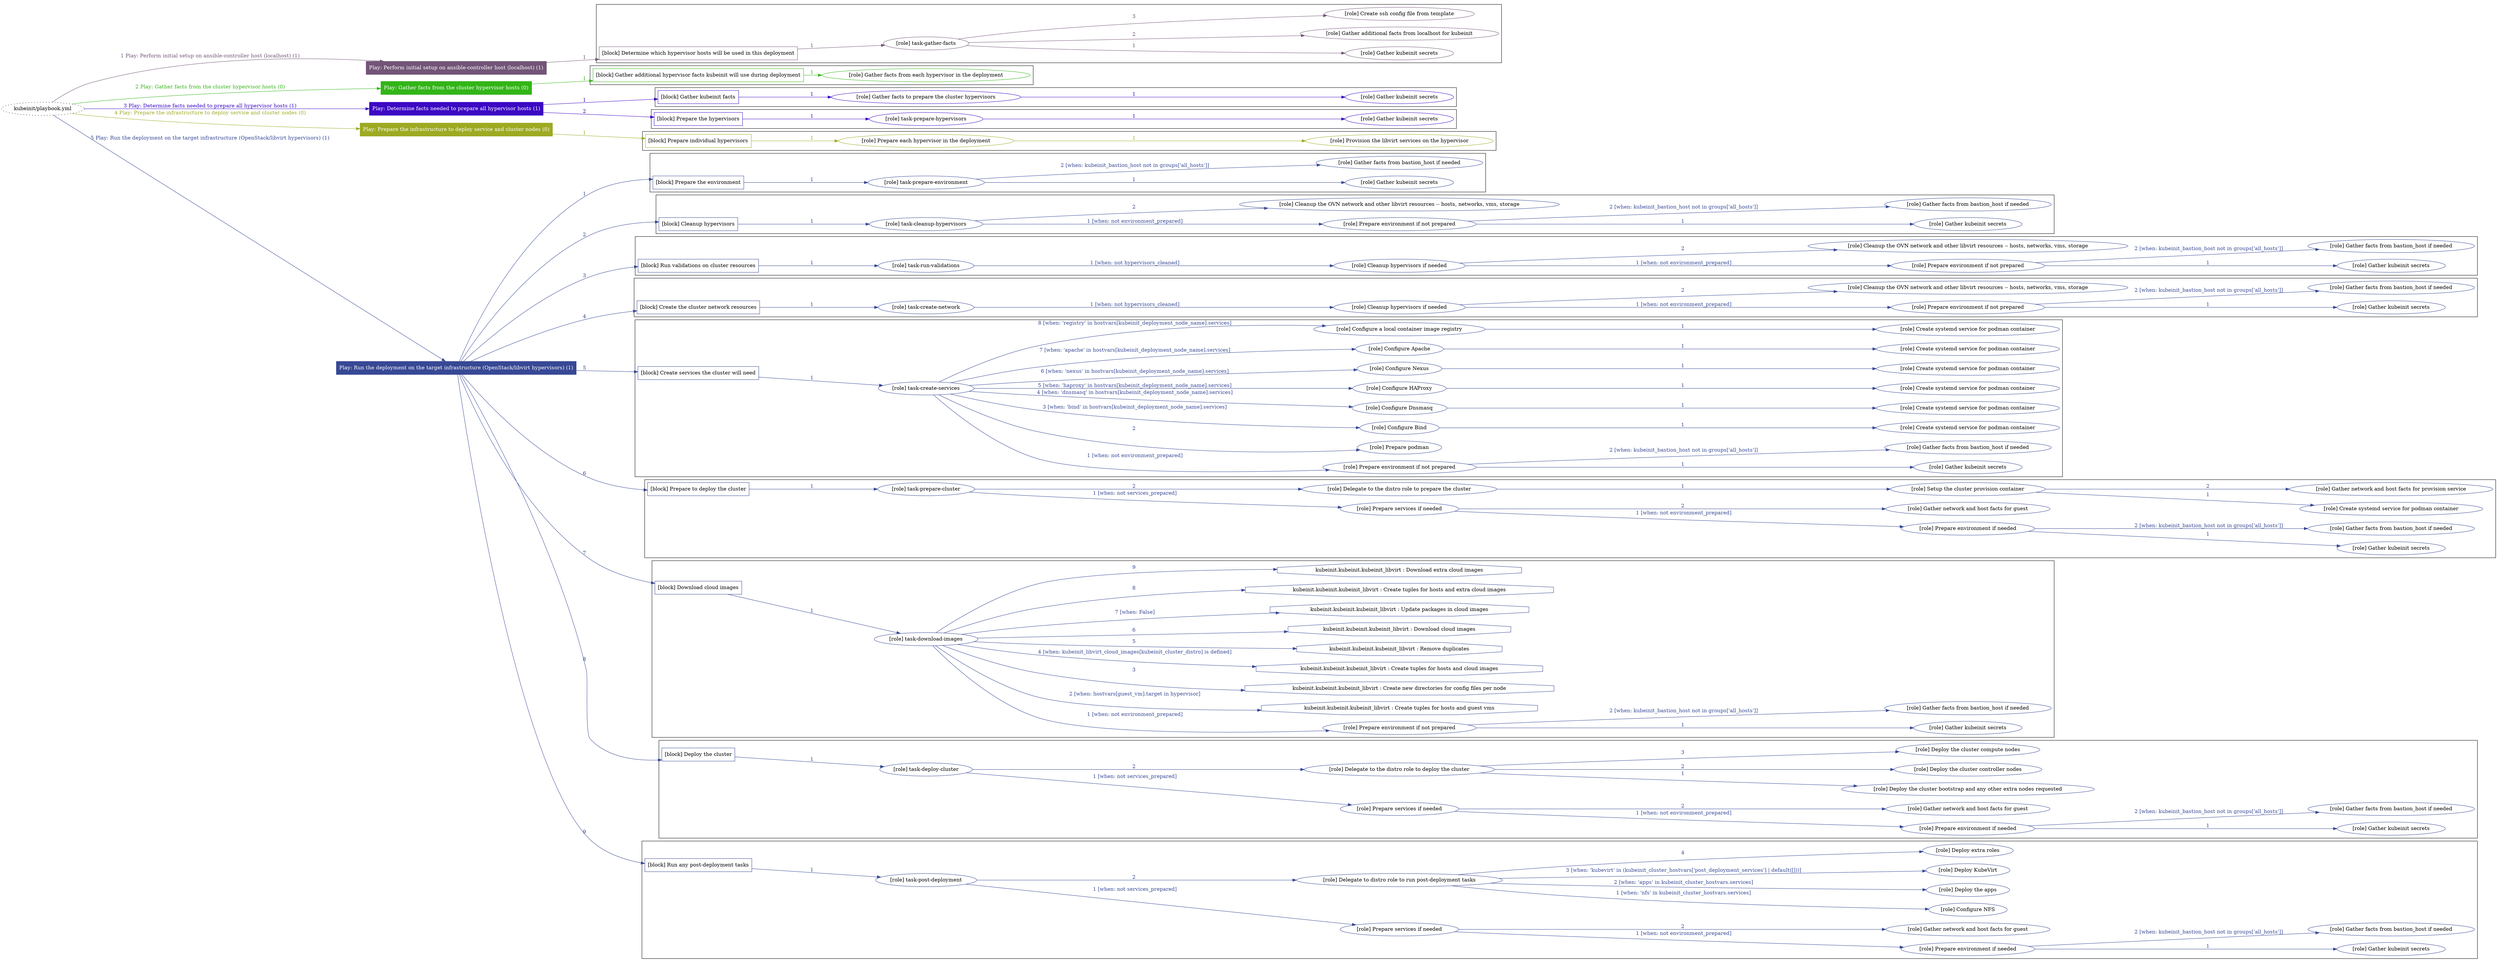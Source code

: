 digraph {
	graph [concentrate=true ordering=in rankdir=LR ratio=fill]
	edge [esep=5 sep=10]
	"kubeinit/playbook.yml" [URL="/home/runner/work/kubeinit/kubeinit/kubeinit/playbook.yml" id=playbook_7c397497 style=dotted]
	"kubeinit/playbook.yml" -> play_2bf81a8b [label="1 Play: Perform initial setup on ansible-controller host (localhost) (1)" color="#725577" fontcolor="#725577" id=edge_play_2bf81a8b labeltooltip="1 Play: Perform initial setup on ansible-controller host (localhost) (1)" tooltip="1 Play: Perform initial setup on ansible-controller host (localhost) (1)"]
	subgraph "Play: Perform initial setup on ansible-controller host (localhost) (1)" {
		play_2bf81a8b [label="Play: Perform initial setup on ansible-controller host (localhost) (1)" URL="/home/runner/work/kubeinit/kubeinit/kubeinit/playbook.yml" color="#725577" fontcolor="#ffffff" id=play_2bf81a8b shape=box style=filled tooltip=localhost]
		play_2bf81a8b -> block_dd05b6dc [label=1 color="#725577" fontcolor="#725577" id=edge_block_dd05b6dc labeltooltip=1 tooltip=1]
		subgraph cluster_block_dd05b6dc {
			block_dd05b6dc [label="[block] Determine which hypervisor hosts will be used in this deployment" URL="/home/runner/work/kubeinit/kubeinit/kubeinit/playbook.yml" color="#725577" id=block_dd05b6dc labeltooltip="Determine which hypervisor hosts will be used in this deployment" shape=box tooltip="Determine which hypervisor hosts will be used in this deployment"]
			block_dd05b6dc -> role_5176a6c1 [label="1 " color="#725577" fontcolor="#725577" id=edge_role_5176a6c1 labeltooltip="1 " tooltip="1 "]
			subgraph "task-gather-facts" {
				role_5176a6c1 [label="[role] task-gather-facts" URL="/home/runner/work/kubeinit/kubeinit/kubeinit/playbook.yml" color="#725577" id=role_5176a6c1 tooltip="task-gather-facts"]
				role_5176a6c1 -> role_c5c268c4 [label="1 " color="#725577" fontcolor="#725577" id=edge_role_c5c268c4 labeltooltip="1 " tooltip="1 "]
				subgraph "Gather kubeinit secrets" {
					role_c5c268c4 [label="[role] Gather kubeinit secrets" URL="/home/runner/.ansible/collections/ansible_collections/kubeinit/kubeinit/roles/kubeinit_prepare/tasks/build_hypervisors_group.yml" color="#725577" id=role_c5c268c4 tooltip="Gather kubeinit secrets"]
				}
				role_5176a6c1 -> role_5725981f [label="2 " color="#725577" fontcolor="#725577" id=edge_role_5725981f labeltooltip="2 " tooltip="2 "]
				subgraph "Gather additional facts from localhost for kubeinit" {
					role_5725981f [label="[role] Gather additional facts from localhost for kubeinit" URL="/home/runner/.ansible/collections/ansible_collections/kubeinit/kubeinit/roles/kubeinit_prepare/tasks/build_hypervisors_group.yml" color="#725577" id=role_5725981f tooltip="Gather additional facts from localhost for kubeinit"]
				}
				role_5176a6c1 -> role_47bc6fb6 [label="3 " color="#725577" fontcolor="#725577" id=edge_role_47bc6fb6 labeltooltip="3 " tooltip="3 "]
				subgraph "Create ssh config file from template" {
					role_47bc6fb6 [label="[role] Create ssh config file from template" URL="/home/runner/.ansible/collections/ansible_collections/kubeinit/kubeinit/roles/kubeinit_prepare/tasks/build_hypervisors_group.yml" color="#725577" id=role_47bc6fb6 tooltip="Create ssh config file from template"]
				}
			}
		}
	}
	"kubeinit/playbook.yml" -> play_ed25378c [label="2 Play: Gather facts from the cluster hypervisor hosts (0)" color="#32b517" fontcolor="#32b517" id=edge_play_ed25378c labeltooltip="2 Play: Gather facts from the cluster hypervisor hosts (0)" tooltip="2 Play: Gather facts from the cluster hypervisor hosts (0)"]
	subgraph "Play: Gather facts from the cluster hypervisor hosts (0)" {
		play_ed25378c [label="Play: Gather facts from the cluster hypervisor hosts (0)" URL="/home/runner/work/kubeinit/kubeinit/kubeinit/playbook.yml" color="#32b517" fontcolor="#ffffff" id=play_ed25378c shape=box style=filled tooltip="Play: Gather facts from the cluster hypervisor hosts (0)"]
		play_ed25378c -> block_8e0f7e10 [label=1 color="#32b517" fontcolor="#32b517" id=edge_block_8e0f7e10 labeltooltip=1 tooltip=1]
		subgraph cluster_block_8e0f7e10 {
			block_8e0f7e10 [label="[block] Gather additional hypervisor facts kubeinit will use during deployment" URL="/home/runner/work/kubeinit/kubeinit/kubeinit/playbook.yml" color="#32b517" id=block_8e0f7e10 labeltooltip="Gather additional hypervisor facts kubeinit will use during deployment" shape=box tooltip="Gather additional hypervisor facts kubeinit will use during deployment"]
			block_8e0f7e10 -> role_2fd33aca [label="1 " color="#32b517" fontcolor="#32b517" id=edge_role_2fd33aca labeltooltip="1 " tooltip="1 "]
			subgraph "Gather facts from each hypervisor in the deployment" {
				role_2fd33aca [label="[role] Gather facts from each hypervisor in the deployment" URL="/home/runner/work/kubeinit/kubeinit/kubeinit/playbook.yml" color="#32b517" id=role_2fd33aca tooltip="Gather facts from each hypervisor in the deployment"]
			}
		}
	}
	"kubeinit/playbook.yml" -> play_cbb592c2 [label="3 Play: Determine facts needed to prepare all hypervisor hosts (1)" color="#3c08c4" fontcolor="#3c08c4" id=edge_play_cbb592c2 labeltooltip="3 Play: Determine facts needed to prepare all hypervisor hosts (1)" tooltip="3 Play: Determine facts needed to prepare all hypervisor hosts (1)"]
	subgraph "Play: Determine facts needed to prepare all hypervisor hosts (1)" {
		play_cbb592c2 [label="Play: Determine facts needed to prepare all hypervisor hosts (1)" URL="/home/runner/work/kubeinit/kubeinit/kubeinit/playbook.yml" color="#3c08c4" fontcolor="#ffffff" id=play_cbb592c2 shape=box style=filled tooltip=localhost]
		play_cbb592c2 -> block_f61c1f3f [label=1 color="#3c08c4" fontcolor="#3c08c4" id=edge_block_f61c1f3f labeltooltip=1 tooltip=1]
		subgraph cluster_block_f61c1f3f {
			block_f61c1f3f [label="[block] Gather kubeinit facts" URL="/home/runner/work/kubeinit/kubeinit/kubeinit/playbook.yml" color="#3c08c4" id=block_f61c1f3f labeltooltip="Gather kubeinit facts" shape=box tooltip="Gather kubeinit facts"]
			block_f61c1f3f -> role_3d72f1b2 [label="1 " color="#3c08c4" fontcolor="#3c08c4" id=edge_role_3d72f1b2 labeltooltip="1 " tooltip="1 "]
			subgraph "Gather facts to prepare the cluster hypervisors" {
				role_3d72f1b2 [label="[role] Gather facts to prepare the cluster hypervisors" URL="/home/runner/work/kubeinit/kubeinit/kubeinit/playbook.yml" color="#3c08c4" id=role_3d72f1b2 tooltip="Gather facts to prepare the cluster hypervisors"]
				role_3d72f1b2 -> role_c1c9cb50 [label="1 " color="#3c08c4" fontcolor="#3c08c4" id=edge_role_c1c9cb50 labeltooltip="1 " tooltip="1 "]
				subgraph "Gather kubeinit secrets" {
					role_c1c9cb50 [label="[role] Gather kubeinit secrets" URL="/home/runner/.ansible/collections/ansible_collections/kubeinit/kubeinit/roles/kubeinit_prepare/tasks/gather_kubeinit_facts.yml" color="#3c08c4" id=role_c1c9cb50 tooltip="Gather kubeinit secrets"]
				}
			}
		}
		play_cbb592c2 -> block_ad182bc8 [label=2 color="#3c08c4" fontcolor="#3c08c4" id=edge_block_ad182bc8 labeltooltip=2 tooltip=2]
		subgraph cluster_block_ad182bc8 {
			block_ad182bc8 [label="[block] Prepare the hypervisors" URL="/home/runner/work/kubeinit/kubeinit/kubeinit/playbook.yml" color="#3c08c4" id=block_ad182bc8 labeltooltip="Prepare the hypervisors" shape=box tooltip="Prepare the hypervisors"]
			block_ad182bc8 -> role_13c77a92 [label="1 " color="#3c08c4" fontcolor="#3c08c4" id=edge_role_13c77a92 labeltooltip="1 " tooltip="1 "]
			subgraph "task-prepare-hypervisors" {
				role_13c77a92 [label="[role] task-prepare-hypervisors" URL="/home/runner/work/kubeinit/kubeinit/kubeinit/playbook.yml" color="#3c08c4" id=role_13c77a92 tooltip="task-prepare-hypervisors"]
				role_13c77a92 -> role_3a353b00 [label="1 " color="#3c08c4" fontcolor="#3c08c4" id=edge_role_3a353b00 labeltooltip="1 " tooltip="1 "]
				subgraph "Gather kubeinit secrets" {
					role_3a353b00 [label="[role] Gather kubeinit secrets" URL="/home/runner/.ansible/collections/ansible_collections/kubeinit/kubeinit/roles/kubeinit_prepare/tasks/gather_kubeinit_facts.yml" color="#3c08c4" id=role_3a353b00 tooltip="Gather kubeinit secrets"]
				}
			}
		}
	}
	"kubeinit/playbook.yml" -> play_b21de7d3 [label="4 Play: Prepare the infrastructure to deploy service and cluster nodes (0)" color="#9daa22" fontcolor="#9daa22" id=edge_play_b21de7d3 labeltooltip="4 Play: Prepare the infrastructure to deploy service and cluster nodes (0)" tooltip="4 Play: Prepare the infrastructure to deploy service and cluster nodes (0)"]
	subgraph "Play: Prepare the infrastructure to deploy service and cluster nodes (0)" {
		play_b21de7d3 [label="Play: Prepare the infrastructure to deploy service and cluster nodes (0)" URL="/home/runner/work/kubeinit/kubeinit/kubeinit/playbook.yml" color="#9daa22" fontcolor="#ffffff" id=play_b21de7d3 shape=box style=filled tooltip="Play: Prepare the infrastructure to deploy service and cluster nodes (0)"]
		play_b21de7d3 -> block_fc9f4101 [label=1 color="#9daa22" fontcolor="#9daa22" id=edge_block_fc9f4101 labeltooltip=1 tooltip=1]
		subgraph cluster_block_fc9f4101 {
			block_fc9f4101 [label="[block] Prepare individual hypervisors" URL="/home/runner/work/kubeinit/kubeinit/kubeinit/playbook.yml" color="#9daa22" id=block_fc9f4101 labeltooltip="Prepare individual hypervisors" shape=box tooltip="Prepare individual hypervisors"]
			block_fc9f4101 -> role_1e8fe85c [label="1 " color="#9daa22" fontcolor="#9daa22" id=edge_role_1e8fe85c labeltooltip="1 " tooltip="1 "]
			subgraph "Prepare each hypervisor in the deployment" {
				role_1e8fe85c [label="[role] Prepare each hypervisor in the deployment" URL="/home/runner/work/kubeinit/kubeinit/kubeinit/playbook.yml" color="#9daa22" id=role_1e8fe85c tooltip="Prepare each hypervisor in the deployment"]
				role_1e8fe85c -> role_3fdba730 [label="1 " color="#9daa22" fontcolor="#9daa22" id=edge_role_3fdba730 labeltooltip="1 " tooltip="1 "]
				subgraph "Provision the libvirt services on the hypervisor" {
					role_3fdba730 [label="[role] Provision the libvirt services on the hypervisor" URL="/home/runner/.ansible/collections/ansible_collections/kubeinit/kubeinit/roles/kubeinit_prepare/tasks/prepare_hypervisor.yml" color="#9daa22" id=role_3fdba730 tooltip="Provision the libvirt services on the hypervisor"]
				}
			}
		}
	}
	"kubeinit/playbook.yml" -> play_f1b125ab [label="5 Play: Run the deployment on the target infrastructure (OpenStack/libvirt hypervisors) (1)" color="#374895" fontcolor="#374895" id=edge_play_f1b125ab labeltooltip="5 Play: Run the deployment on the target infrastructure (OpenStack/libvirt hypervisors) (1)" tooltip="5 Play: Run the deployment on the target infrastructure (OpenStack/libvirt hypervisors) (1)"]
	subgraph "Play: Run the deployment on the target infrastructure (OpenStack/libvirt hypervisors) (1)" {
		play_f1b125ab [label="Play: Run the deployment on the target infrastructure (OpenStack/libvirt hypervisors) (1)" URL="/home/runner/work/kubeinit/kubeinit/kubeinit/playbook.yml" color="#374895" fontcolor="#ffffff" id=play_f1b125ab shape=box style=filled tooltip=localhost]
		play_f1b125ab -> block_d1889042 [label=1 color="#374895" fontcolor="#374895" id=edge_block_d1889042 labeltooltip=1 tooltip=1]
		subgraph cluster_block_d1889042 {
			block_d1889042 [label="[block] Prepare the environment" URL="/home/runner/work/kubeinit/kubeinit/kubeinit/playbook.yml" color="#374895" id=block_d1889042 labeltooltip="Prepare the environment" shape=box tooltip="Prepare the environment"]
			block_d1889042 -> role_ece4b675 [label="1 " color="#374895" fontcolor="#374895" id=edge_role_ece4b675 labeltooltip="1 " tooltip="1 "]
			subgraph "task-prepare-environment" {
				role_ece4b675 [label="[role] task-prepare-environment" URL="/home/runner/work/kubeinit/kubeinit/kubeinit/playbook.yml" color="#374895" id=role_ece4b675 tooltip="task-prepare-environment"]
				role_ece4b675 -> role_ba538830 [label="1 " color="#374895" fontcolor="#374895" id=edge_role_ba538830 labeltooltip="1 " tooltip="1 "]
				subgraph "Gather kubeinit secrets" {
					role_ba538830 [label="[role] Gather kubeinit secrets" URL="/home/runner/.ansible/collections/ansible_collections/kubeinit/kubeinit/roles/kubeinit_prepare/tasks/gather_kubeinit_facts.yml" color="#374895" id=role_ba538830 tooltip="Gather kubeinit secrets"]
				}
				role_ece4b675 -> role_ac75d4d6 [label="2 [when: kubeinit_bastion_host not in groups['all_hosts']]" color="#374895" fontcolor="#374895" id=edge_role_ac75d4d6 labeltooltip="2 [when: kubeinit_bastion_host not in groups['all_hosts']]" tooltip="2 [when: kubeinit_bastion_host not in groups['all_hosts']]"]
				subgraph "Gather facts from bastion_host if needed" {
					role_ac75d4d6 [label="[role] Gather facts from bastion_host if needed" URL="/home/runner/.ansible/collections/ansible_collections/kubeinit/kubeinit/roles/kubeinit_prepare/tasks/main.yml" color="#374895" id=role_ac75d4d6 tooltip="Gather facts from bastion_host if needed"]
				}
			}
		}
		play_f1b125ab -> block_6a97fcd4 [label=2 color="#374895" fontcolor="#374895" id=edge_block_6a97fcd4 labeltooltip=2 tooltip=2]
		subgraph cluster_block_6a97fcd4 {
			block_6a97fcd4 [label="[block] Cleanup hypervisors" URL="/home/runner/work/kubeinit/kubeinit/kubeinit/playbook.yml" color="#374895" id=block_6a97fcd4 labeltooltip="Cleanup hypervisors" shape=box tooltip="Cleanup hypervisors"]
			block_6a97fcd4 -> role_7b5c5e8b [label="1 " color="#374895" fontcolor="#374895" id=edge_role_7b5c5e8b labeltooltip="1 " tooltip="1 "]
			subgraph "task-cleanup-hypervisors" {
				role_7b5c5e8b [label="[role] task-cleanup-hypervisors" URL="/home/runner/work/kubeinit/kubeinit/kubeinit/playbook.yml" color="#374895" id=role_7b5c5e8b tooltip="task-cleanup-hypervisors"]
				role_7b5c5e8b -> role_d46b1356 [label="1 [when: not environment_prepared]" color="#374895" fontcolor="#374895" id=edge_role_d46b1356 labeltooltip="1 [when: not environment_prepared]" tooltip="1 [when: not environment_prepared]"]
				subgraph "Prepare environment if not prepared" {
					role_d46b1356 [label="[role] Prepare environment if not prepared" URL="/home/runner/.ansible/collections/ansible_collections/kubeinit/kubeinit/roles/kubeinit_libvirt/tasks/cleanup_hypervisors.yml" color="#374895" id=role_d46b1356 tooltip="Prepare environment if not prepared"]
					role_d46b1356 -> role_553c237b [label="1 " color="#374895" fontcolor="#374895" id=edge_role_553c237b labeltooltip="1 " tooltip="1 "]
					subgraph "Gather kubeinit secrets" {
						role_553c237b [label="[role] Gather kubeinit secrets" URL="/home/runner/.ansible/collections/ansible_collections/kubeinit/kubeinit/roles/kubeinit_prepare/tasks/gather_kubeinit_facts.yml" color="#374895" id=role_553c237b tooltip="Gather kubeinit secrets"]
					}
					role_d46b1356 -> role_051896d0 [label="2 [when: kubeinit_bastion_host not in groups['all_hosts']]" color="#374895" fontcolor="#374895" id=edge_role_051896d0 labeltooltip="2 [when: kubeinit_bastion_host not in groups['all_hosts']]" tooltip="2 [when: kubeinit_bastion_host not in groups['all_hosts']]"]
					subgraph "Gather facts from bastion_host if needed" {
						role_051896d0 [label="[role] Gather facts from bastion_host if needed" URL="/home/runner/.ansible/collections/ansible_collections/kubeinit/kubeinit/roles/kubeinit_prepare/tasks/main.yml" color="#374895" id=role_051896d0 tooltip="Gather facts from bastion_host if needed"]
					}
				}
				role_7b5c5e8b -> role_53072194 [label="2 " color="#374895" fontcolor="#374895" id=edge_role_53072194 labeltooltip="2 " tooltip="2 "]
				subgraph "Cleanup the OVN network and other libvirt resources -- hosts, networks, vms, storage" {
					role_53072194 [label="[role] Cleanup the OVN network and other libvirt resources -- hosts, networks, vms, storage" URL="/home/runner/.ansible/collections/ansible_collections/kubeinit/kubeinit/roles/kubeinit_libvirt/tasks/cleanup_hypervisors.yml" color="#374895" id=role_53072194 tooltip="Cleanup the OVN network and other libvirt resources -- hosts, networks, vms, storage"]
				}
			}
		}
		play_f1b125ab -> block_40d0f123 [label=3 color="#374895" fontcolor="#374895" id=edge_block_40d0f123 labeltooltip=3 tooltip=3]
		subgraph cluster_block_40d0f123 {
			block_40d0f123 [label="[block] Run validations on cluster resources" URL="/home/runner/work/kubeinit/kubeinit/kubeinit/playbook.yml" color="#374895" id=block_40d0f123 labeltooltip="Run validations on cluster resources" shape=box tooltip="Run validations on cluster resources"]
			block_40d0f123 -> role_3ecbcdcc [label="1 " color="#374895" fontcolor="#374895" id=edge_role_3ecbcdcc labeltooltip="1 " tooltip="1 "]
			subgraph "task-run-validations" {
				role_3ecbcdcc [label="[role] task-run-validations" URL="/home/runner/work/kubeinit/kubeinit/kubeinit/playbook.yml" color="#374895" id=role_3ecbcdcc tooltip="task-run-validations"]
				role_3ecbcdcc -> role_ef3788d0 [label="1 [when: not hypervisors_cleaned]" color="#374895" fontcolor="#374895" id=edge_role_ef3788d0 labeltooltip="1 [when: not hypervisors_cleaned]" tooltip="1 [when: not hypervisors_cleaned]"]
				subgraph "Cleanup hypervisors if needed" {
					role_ef3788d0 [label="[role] Cleanup hypervisors if needed" URL="/home/runner/.ansible/collections/ansible_collections/kubeinit/kubeinit/roles/kubeinit_validations/tasks/main.yml" color="#374895" id=role_ef3788d0 tooltip="Cleanup hypervisors if needed"]
					role_ef3788d0 -> role_789299d1 [label="1 [when: not environment_prepared]" color="#374895" fontcolor="#374895" id=edge_role_789299d1 labeltooltip="1 [when: not environment_prepared]" tooltip="1 [when: not environment_prepared]"]
					subgraph "Prepare environment if not prepared" {
						role_789299d1 [label="[role] Prepare environment if not prepared" URL="/home/runner/.ansible/collections/ansible_collections/kubeinit/kubeinit/roles/kubeinit_libvirt/tasks/cleanup_hypervisors.yml" color="#374895" id=role_789299d1 tooltip="Prepare environment if not prepared"]
						role_789299d1 -> role_1f124f58 [label="1 " color="#374895" fontcolor="#374895" id=edge_role_1f124f58 labeltooltip="1 " tooltip="1 "]
						subgraph "Gather kubeinit secrets" {
							role_1f124f58 [label="[role] Gather kubeinit secrets" URL="/home/runner/.ansible/collections/ansible_collections/kubeinit/kubeinit/roles/kubeinit_prepare/tasks/gather_kubeinit_facts.yml" color="#374895" id=role_1f124f58 tooltip="Gather kubeinit secrets"]
						}
						role_789299d1 -> role_8599fe49 [label="2 [when: kubeinit_bastion_host not in groups['all_hosts']]" color="#374895" fontcolor="#374895" id=edge_role_8599fe49 labeltooltip="2 [when: kubeinit_bastion_host not in groups['all_hosts']]" tooltip="2 [when: kubeinit_bastion_host not in groups['all_hosts']]"]
						subgraph "Gather facts from bastion_host if needed" {
							role_8599fe49 [label="[role] Gather facts from bastion_host if needed" URL="/home/runner/.ansible/collections/ansible_collections/kubeinit/kubeinit/roles/kubeinit_prepare/tasks/main.yml" color="#374895" id=role_8599fe49 tooltip="Gather facts from bastion_host if needed"]
						}
					}
					role_ef3788d0 -> role_57fe3717 [label="2 " color="#374895" fontcolor="#374895" id=edge_role_57fe3717 labeltooltip="2 " tooltip="2 "]
					subgraph "Cleanup the OVN network and other libvirt resources -- hosts, networks, vms, storage" {
						role_57fe3717 [label="[role] Cleanup the OVN network and other libvirt resources -- hosts, networks, vms, storage" URL="/home/runner/.ansible/collections/ansible_collections/kubeinit/kubeinit/roles/kubeinit_libvirt/tasks/cleanup_hypervisors.yml" color="#374895" id=role_57fe3717 tooltip="Cleanup the OVN network and other libvirt resources -- hosts, networks, vms, storage"]
					}
				}
			}
		}
		play_f1b125ab -> block_371cfcf6 [label=4 color="#374895" fontcolor="#374895" id=edge_block_371cfcf6 labeltooltip=4 tooltip=4]
		subgraph cluster_block_371cfcf6 {
			block_371cfcf6 [label="[block] Create the cluster network resources" URL="/home/runner/work/kubeinit/kubeinit/kubeinit/playbook.yml" color="#374895" id=block_371cfcf6 labeltooltip="Create the cluster network resources" shape=box tooltip="Create the cluster network resources"]
			block_371cfcf6 -> role_bb199d3b [label="1 " color="#374895" fontcolor="#374895" id=edge_role_bb199d3b labeltooltip="1 " tooltip="1 "]
			subgraph "task-create-network" {
				role_bb199d3b [label="[role] task-create-network" URL="/home/runner/work/kubeinit/kubeinit/kubeinit/playbook.yml" color="#374895" id=role_bb199d3b tooltip="task-create-network"]
				role_bb199d3b -> role_7906415a [label="1 [when: not hypervisors_cleaned]" color="#374895" fontcolor="#374895" id=edge_role_7906415a labeltooltip="1 [when: not hypervisors_cleaned]" tooltip="1 [when: not hypervisors_cleaned]"]
				subgraph "Cleanup hypervisors if needed" {
					role_7906415a [label="[role] Cleanup hypervisors if needed" URL="/home/runner/.ansible/collections/ansible_collections/kubeinit/kubeinit/roles/kubeinit_libvirt/tasks/create_network.yml" color="#374895" id=role_7906415a tooltip="Cleanup hypervisors if needed"]
					role_7906415a -> role_a9d18e32 [label="1 [when: not environment_prepared]" color="#374895" fontcolor="#374895" id=edge_role_a9d18e32 labeltooltip="1 [when: not environment_prepared]" tooltip="1 [when: not environment_prepared]"]
					subgraph "Prepare environment if not prepared" {
						role_a9d18e32 [label="[role] Prepare environment if not prepared" URL="/home/runner/.ansible/collections/ansible_collections/kubeinit/kubeinit/roles/kubeinit_libvirt/tasks/cleanup_hypervisors.yml" color="#374895" id=role_a9d18e32 tooltip="Prepare environment if not prepared"]
						role_a9d18e32 -> role_c0706e28 [label="1 " color="#374895" fontcolor="#374895" id=edge_role_c0706e28 labeltooltip="1 " tooltip="1 "]
						subgraph "Gather kubeinit secrets" {
							role_c0706e28 [label="[role] Gather kubeinit secrets" URL="/home/runner/.ansible/collections/ansible_collections/kubeinit/kubeinit/roles/kubeinit_prepare/tasks/gather_kubeinit_facts.yml" color="#374895" id=role_c0706e28 tooltip="Gather kubeinit secrets"]
						}
						role_a9d18e32 -> role_47f3ccdc [label="2 [when: kubeinit_bastion_host not in groups['all_hosts']]" color="#374895" fontcolor="#374895" id=edge_role_47f3ccdc labeltooltip="2 [when: kubeinit_bastion_host not in groups['all_hosts']]" tooltip="2 [when: kubeinit_bastion_host not in groups['all_hosts']]"]
						subgraph "Gather facts from bastion_host if needed" {
							role_47f3ccdc [label="[role] Gather facts from bastion_host if needed" URL="/home/runner/.ansible/collections/ansible_collections/kubeinit/kubeinit/roles/kubeinit_prepare/tasks/main.yml" color="#374895" id=role_47f3ccdc tooltip="Gather facts from bastion_host if needed"]
						}
					}
					role_7906415a -> role_1276de5e [label="2 " color="#374895" fontcolor="#374895" id=edge_role_1276de5e labeltooltip="2 " tooltip="2 "]
					subgraph "Cleanup the OVN network and other libvirt resources -- hosts, networks, vms, storage" {
						role_1276de5e [label="[role] Cleanup the OVN network and other libvirt resources -- hosts, networks, vms, storage" URL="/home/runner/.ansible/collections/ansible_collections/kubeinit/kubeinit/roles/kubeinit_libvirt/tasks/cleanup_hypervisors.yml" color="#374895" id=role_1276de5e tooltip="Cleanup the OVN network and other libvirt resources -- hosts, networks, vms, storage"]
					}
				}
			}
		}
		play_f1b125ab -> block_b573585f [label=5 color="#374895" fontcolor="#374895" id=edge_block_b573585f labeltooltip=5 tooltip=5]
		subgraph cluster_block_b573585f {
			block_b573585f [label="[block] Create services the cluster will need" URL="/home/runner/work/kubeinit/kubeinit/kubeinit/playbook.yml" color="#374895" id=block_b573585f labeltooltip="Create services the cluster will need" shape=box tooltip="Create services the cluster will need"]
			block_b573585f -> role_f3310ae6 [label="1 " color="#374895" fontcolor="#374895" id=edge_role_f3310ae6 labeltooltip="1 " tooltip="1 "]
			subgraph "task-create-services" {
				role_f3310ae6 [label="[role] task-create-services" URL="/home/runner/work/kubeinit/kubeinit/kubeinit/playbook.yml" color="#374895" id=role_f3310ae6 tooltip="task-create-services"]
				role_f3310ae6 -> role_f8a1a402 [label="1 [when: not environment_prepared]" color="#374895" fontcolor="#374895" id=edge_role_f8a1a402 labeltooltip="1 [when: not environment_prepared]" tooltip="1 [when: not environment_prepared]"]
				subgraph "Prepare environment if not prepared" {
					role_f8a1a402 [label="[role] Prepare environment if not prepared" URL="/home/runner/.ansible/collections/ansible_collections/kubeinit/kubeinit/roles/kubeinit_services/tasks/main.yml" color="#374895" id=role_f8a1a402 tooltip="Prepare environment if not prepared"]
					role_f8a1a402 -> role_4a3f5efb [label="1 " color="#374895" fontcolor="#374895" id=edge_role_4a3f5efb labeltooltip="1 " tooltip="1 "]
					subgraph "Gather kubeinit secrets" {
						role_4a3f5efb [label="[role] Gather kubeinit secrets" URL="/home/runner/.ansible/collections/ansible_collections/kubeinit/kubeinit/roles/kubeinit_prepare/tasks/gather_kubeinit_facts.yml" color="#374895" id=role_4a3f5efb tooltip="Gather kubeinit secrets"]
					}
					role_f8a1a402 -> role_a6cdbadc [label="2 [when: kubeinit_bastion_host not in groups['all_hosts']]" color="#374895" fontcolor="#374895" id=edge_role_a6cdbadc labeltooltip="2 [when: kubeinit_bastion_host not in groups['all_hosts']]" tooltip="2 [when: kubeinit_bastion_host not in groups['all_hosts']]"]
					subgraph "Gather facts from bastion_host if needed" {
						role_a6cdbadc [label="[role] Gather facts from bastion_host if needed" URL="/home/runner/.ansible/collections/ansible_collections/kubeinit/kubeinit/roles/kubeinit_prepare/tasks/main.yml" color="#374895" id=role_a6cdbadc tooltip="Gather facts from bastion_host if needed"]
					}
				}
				role_f3310ae6 -> role_57be6c0a [label="2 " color="#374895" fontcolor="#374895" id=edge_role_57be6c0a labeltooltip="2 " tooltip="2 "]
				subgraph "Prepare podman" {
					role_57be6c0a [label="[role] Prepare podman" URL="/home/runner/.ansible/collections/ansible_collections/kubeinit/kubeinit/roles/kubeinit_services/tasks/00_create_service_pod.yml" color="#374895" id=role_57be6c0a tooltip="Prepare podman"]
				}
				role_f3310ae6 -> role_a8aa4f04 [label="3 [when: 'bind' in hostvars[kubeinit_deployment_node_name].services]" color="#374895" fontcolor="#374895" id=edge_role_a8aa4f04 labeltooltip="3 [when: 'bind' in hostvars[kubeinit_deployment_node_name].services]" tooltip="3 [when: 'bind' in hostvars[kubeinit_deployment_node_name].services]"]
				subgraph "Configure Bind" {
					role_a8aa4f04 [label="[role] Configure Bind" URL="/home/runner/.ansible/collections/ansible_collections/kubeinit/kubeinit/roles/kubeinit_services/tasks/start_services_containers.yml" color="#374895" id=role_a8aa4f04 tooltip="Configure Bind"]
					role_a8aa4f04 -> role_583e9600 [label="1 " color="#374895" fontcolor="#374895" id=edge_role_583e9600 labeltooltip="1 " tooltip="1 "]
					subgraph "Create systemd service for podman container" {
						role_583e9600 [label="[role] Create systemd service for podman container" URL="/home/runner/.ansible/collections/ansible_collections/kubeinit/kubeinit/roles/kubeinit_bind/tasks/main.yml" color="#374895" id=role_583e9600 tooltip="Create systemd service for podman container"]
					}
				}
				role_f3310ae6 -> role_4521e6df [label="4 [when: 'dnsmasq' in hostvars[kubeinit_deployment_node_name].services]" color="#374895" fontcolor="#374895" id=edge_role_4521e6df labeltooltip="4 [when: 'dnsmasq' in hostvars[kubeinit_deployment_node_name].services]" tooltip="4 [when: 'dnsmasq' in hostvars[kubeinit_deployment_node_name].services]"]
				subgraph "Configure Dnsmasq" {
					role_4521e6df [label="[role] Configure Dnsmasq" URL="/home/runner/.ansible/collections/ansible_collections/kubeinit/kubeinit/roles/kubeinit_services/tasks/start_services_containers.yml" color="#374895" id=role_4521e6df tooltip="Configure Dnsmasq"]
					role_4521e6df -> role_5bb19154 [label="1 " color="#374895" fontcolor="#374895" id=edge_role_5bb19154 labeltooltip="1 " tooltip="1 "]
					subgraph "Create systemd service for podman container" {
						role_5bb19154 [label="[role] Create systemd service for podman container" URL="/home/runner/.ansible/collections/ansible_collections/kubeinit/kubeinit/roles/kubeinit_dnsmasq/tasks/main.yml" color="#374895" id=role_5bb19154 tooltip="Create systemd service for podman container"]
					}
				}
				role_f3310ae6 -> role_71eaea93 [label="5 [when: 'haproxy' in hostvars[kubeinit_deployment_node_name].services]" color="#374895" fontcolor="#374895" id=edge_role_71eaea93 labeltooltip="5 [when: 'haproxy' in hostvars[kubeinit_deployment_node_name].services]" tooltip="5 [when: 'haproxy' in hostvars[kubeinit_deployment_node_name].services]"]
				subgraph "Configure HAProxy" {
					role_71eaea93 [label="[role] Configure HAProxy" URL="/home/runner/.ansible/collections/ansible_collections/kubeinit/kubeinit/roles/kubeinit_services/tasks/start_services_containers.yml" color="#374895" id=role_71eaea93 tooltip="Configure HAProxy"]
					role_71eaea93 -> role_1b69d362 [label="1 " color="#374895" fontcolor="#374895" id=edge_role_1b69d362 labeltooltip="1 " tooltip="1 "]
					subgraph "Create systemd service for podman container" {
						role_1b69d362 [label="[role] Create systemd service for podman container" URL="/home/runner/.ansible/collections/ansible_collections/kubeinit/kubeinit/roles/kubeinit_haproxy/tasks/main.yml" color="#374895" id=role_1b69d362 tooltip="Create systemd service for podman container"]
					}
				}
				role_f3310ae6 -> role_9a82097d [label="6 [when: 'nexus' in hostvars[kubeinit_deployment_node_name].services]" color="#374895" fontcolor="#374895" id=edge_role_9a82097d labeltooltip="6 [when: 'nexus' in hostvars[kubeinit_deployment_node_name].services]" tooltip="6 [when: 'nexus' in hostvars[kubeinit_deployment_node_name].services]"]
				subgraph "Configure Nexus" {
					role_9a82097d [label="[role] Configure Nexus" URL="/home/runner/.ansible/collections/ansible_collections/kubeinit/kubeinit/roles/kubeinit_services/tasks/start_services_containers.yml" color="#374895" id=role_9a82097d tooltip="Configure Nexus"]
					role_9a82097d -> role_5c8bd6f4 [label="1 " color="#374895" fontcolor="#374895" id=edge_role_5c8bd6f4 labeltooltip="1 " tooltip="1 "]
					subgraph "Create systemd service for podman container" {
						role_5c8bd6f4 [label="[role] Create systemd service for podman container" URL="/home/runner/.ansible/collections/ansible_collections/kubeinit/kubeinit/roles/kubeinit_nexus/tasks/main.yml" color="#374895" id=role_5c8bd6f4 tooltip="Create systemd service for podman container"]
					}
				}
				role_f3310ae6 -> role_95f106ff [label="7 [when: 'apache' in hostvars[kubeinit_deployment_node_name].services]" color="#374895" fontcolor="#374895" id=edge_role_95f106ff labeltooltip="7 [when: 'apache' in hostvars[kubeinit_deployment_node_name].services]" tooltip="7 [when: 'apache' in hostvars[kubeinit_deployment_node_name].services]"]
				subgraph "Configure Apache" {
					role_95f106ff [label="[role] Configure Apache" URL="/home/runner/.ansible/collections/ansible_collections/kubeinit/kubeinit/roles/kubeinit_services/tasks/start_services_containers.yml" color="#374895" id=role_95f106ff tooltip="Configure Apache"]
					role_95f106ff -> role_f6aa0c4d [label="1 " color="#374895" fontcolor="#374895" id=edge_role_f6aa0c4d labeltooltip="1 " tooltip="1 "]
					subgraph "Create systemd service for podman container" {
						role_f6aa0c4d [label="[role] Create systemd service for podman container" URL="/home/runner/.ansible/collections/ansible_collections/kubeinit/kubeinit/roles/kubeinit_apache/tasks/main.yml" color="#374895" id=role_f6aa0c4d tooltip="Create systemd service for podman container"]
					}
				}
				role_f3310ae6 -> role_df7b0ef5 [label="8 [when: 'registry' in hostvars[kubeinit_deployment_node_name].services]" color="#374895" fontcolor="#374895" id=edge_role_df7b0ef5 labeltooltip="8 [when: 'registry' in hostvars[kubeinit_deployment_node_name].services]" tooltip="8 [when: 'registry' in hostvars[kubeinit_deployment_node_name].services]"]
				subgraph "Configure a local container image registry" {
					role_df7b0ef5 [label="[role] Configure a local container image registry" URL="/home/runner/.ansible/collections/ansible_collections/kubeinit/kubeinit/roles/kubeinit_services/tasks/start_services_containers.yml" color="#374895" id=role_df7b0ef5 tooltip="Configure a local container image registry"]
					role_df7b0ef5 -> role_299da645 [label="1 " color="#374895" fontcolor="#374895" id=edge_role_299da645 labeltooltip="1 " tooltip="1 "]
					subgraph "Create systemd service for podman container" {
						role_299da645 [label="[role] Create systemd service for podman container" URL="/home/runner/.ansible/collections/ansible_collections/kubeinit/kubeinit/roles/kubeinit_registry/tasks/main.yml" color="#374895" id=role_299da645 tooltip="Create systemd service for podman container"]
					}
				}
			}
		}
		play_f1b125ab -> block_2968de06 [label=6 color="#374895" fontcolor="#374895" id=edge_block_2968de06 labeltooltip=6 tooltip=6]
		subgraph cluster_block_2968de06 {
			block_2968de06 [label="[block] Prepare to deploy the cluster" URL="/home/runner/work/kubeinit/kubeinit/kubeinit/playbook.yml" color="#374895" id=block_2968de06 labeltooltip="Prepare to deploy the cluster" shape=box tooltip="Prepare to deploy the cluster"]
			block_2968de06 -> role_e9363d8d [label="1 " color="#374895" fontcolor="#374895" id=edge_role_e9363d8d labeltooltip="1 " tooltip="1 "]
			subgraph "task-prepare-cluster" {
				role_e9363d8d [label="[role] task-prepare-cluster" URL="/home/runner/work/kubeinit/kubeinit/kubeinit/playbook.yml" color="#374895" id=role_e9363d8d tooltip="task-prepare-cluster"]
				role_e9363d8d -> role_4d19dcc3 [label="1 [when: not services_prepared]" color="#374895" fontcolor="#374895" id=edge_role_4d19dcc3 labeltooltip="1 [when: not services_prepared]" tooltip="1 [when: not services_prepared]"]
				subgraph "Prepare services if needed" {
					role_4d19dcc3 [label="[role] Prepare services if needed" URL="/home/runner/.ansible/collections/ansible_collections/kubeinit/kubeinit/roles/kubeinit_prepare/tasks/prepare_cluster.yml" color="#374895" id=role_4d19dcc3 tooltip="Prepare services if needed"]
					role_4d19dcc3 -> role_83da87bb [label="1 [when: not environment_prepared]" color="#374895" fontcolor="#374895" id=edge_role_83da87bb labeltooltip="1 [when: not environment_prepared]" tooltip="1 [when: not environment_prepared]"]
					subgraph "Prepare environment if needed" {
						role_83da87bb [label="[role] Prepare environment if needed" URL="/home/runner/.ansible/collections/ansible_collections/kubeinit/kubeinit/roles/kubeinit_services/tasks/prepare_services.yml" color="#374895" id=role_83da87bb tooltip="Prepare environment if needed"]
						role_83da87bb -> role_dbcd3605 [label="1 " color="#374895" fontcolor="#374895" id=edge_role_dbcd3605 labeltooltip="1 " tooltip="1 "]
						subgraph "Gather kubeinit secrets" {
							role_dbcd3605 [label="[role] Gather kubeinit secrets" URL="/home/runner/.ansible/collections/ansible_collections/kubeinit/kubeinit/roles/kubeinit_prepare/tasks/gather_kubeinit_facts.yml" color="#374895" id=role_dbcd3605 tooltip="Gather kubeinit secrets"]
						}
						role_83da87bb -> role_285aafff [label="2 [when: kubeinit_bastion_host not in groups['all_hosts']]" color="#374895" fontcolor="#374895" id=edge_role_285aafff labeltooltip="2 [when: kubeinit_bastion_host not in groups['all_hosts']]" tooltip="2 [when: kubeinit_bastion_host not in groups['all_hosts']]"]
						subgraph "Gather facts from bastion_host if needed" {
							role_285aafff [label="[role] Gather facts from bastion_host if needed" URL="/home/runner/.ansible/collections/ansible_collections/kubeinit/kubeinit/roles/kubeinit_prepare/tasks/main.yml" color="#374895" id=role_285aafff tooltip="Gather facts from bastion_host if needed"]
						}
					}
					role_4d19dcc3 -> role_8552d4f8 [label="2 " color="#374895" fontcolor="#374895" id=edge_role_8552d4f8 labeltooltip="2 " tooltip="2 "]
					subgraph "Gather network and host facts for guest" {
						role_8552d4f8 [label="[role] Gather network and host facts for guest" URL="/home/runner/.ansible/collections/ansible_collections/kubeinit/kubeinit/roles/kubeinit_services/tasks/prepare_services.yml" color="#374895" id=role_8552d4f8 tooltip="Gather network and host facts for guest"]
					}
				}
				role_e9363d8d -> role_7a1131b4 [label="2 " color="#374895" fontcolor="#374895" id=edge_role_7a1131b4 labeltooltip="2 " tooltip="2 "]
				subgraph "Delegate to the distro role to prepare the cluster" {
					role_7a1131b4 [label="[role] Delegate to the distro role to prepare the cluster" URL="/home/runner/.ansible/collections/ansible_collections/kubeinit/kubeinit/roles/kubeinit_prepare/tasks/prepare_cluster.yml" color="#374895" id=role_7a1131b4 tooltip="Delegate to the distro role to prepare the cluster"]
					role_7a1131b4 -> role_ba87ed82 [label="1 " color="#374895" fontcolor="#374895" id=edge_role_ba87ed82 labeltooltip="1 " tooltip="1 "]
					subgraph "Setup the cluster provision container" {
						role_ba87ed82 [label="[role] Setup the cluster provision container" URL="/home/runner/.ansible/collections/ansible_collections/kubeinit/kubeinit/roles/kubeinit_openshift/tasks/prepare_cluster.yml" color="#374895" id=role_ba87ed82 tooltip="Setup the cluster provision container"]
						role_ba87ed82 -> role_0a9349c4 [label="1 " color="#374895" fontcolor="#374895" id=edge_role_0a9349c4 labeltooltip="1 " tooltip="1 "]
						subgraph "Create systemd service for podman container" {
							role_0a9349c4 [label="[role] Create systemd service for podman container" URL="/home/runner/.ansible/collections/ansible_collections/kubeinit/kubeinit/roles/kubeinit_services/tasks/create_provision_container.yml" color="#374895" id=role_0a9349c4 tooltip="Create systemd service for podman container"]
						}
						role_ba87ed82 -> role_ff833d73 [label="2 " color="#374895" fontcolor="#374895" id=edge_role_ff833d73 labeltooltip="2 " tooltip="2 "]
						subgraph "Gather network and host facts for provision service" {
							role_ff833d73 [label="[role] Gather network and host facts for provision service" URL="/home/runner/.ansible/collections/ansible_collections/kubeinit/kubeinit/roles/kubeinit_services/tasks/create_provision_container.yml" color="#374895" id=role_ff833d73 tooltip="Gather network and host facts for provision service"]
						}
					}
				}
			}
		}
		play_f1b125ab -> block_26b4b99c [label=7 color="#374895" fontcolor="#374895" id=edge_block_26b4b99c labeltooltip=7 tooltip=7]
		subgraph cluster_block_26b4b99c {
			block_26b4b99c [label="[block] Download cloud images" URL="/home/runner/work/kubeinit/kubeinit/kubeinit/playbook.yml" color="#374895" id=block_26b4b99c labeltooltip="Download cloud images" shape=box tooltip="Download cloud images"]
			block_26b4b99c -> role_79550b75 [label="1 " color="#374895" fontcolor="#374895" id=edge_role_79550b75 labeltooltip="1 " tooltip="1 "]
			subgraph "task-download-images" {
				role_79550b75 [label="[role] task-download-images" URL="/home/runner/work/kubeinit/kubeinit/kubeinit/playbook.yml" color="#374895" id=role_79550b75 tooltip="task-download-images"]
				role_79550b75 -> role_36334ce1 [label="1 [when: not environment_prepared]" color="#374895" fontcolor="#374895" id=edge_role_36334ce1 labeltooltip="1 [when: not environment_prepared]" tooltip="1 [when: not environment_prepared]"]
				subgraph "Prepare environment if not prepared" {
					role_36334ce1 [label="[role] Prepare environment if not prepared" URL="/home/runner/.ansible/collections/ansible_collections/kubeinit/kubeinit/roles/kubeinit_libvirt/tasks/download_cloud_images.yml" color="#374895" id=role_36334ce1 tooltip="Prepare environment if not prepared"]
					role_36334ce1 -> role_3f5fd76a [label="1 " color="#374895" fontcolor="#374895" id=edge_role_3f5fd76a labeltooltip="1 " tooltip="1 "]
					subgraph "Gather kubeinit secrets" {
						role_3f5fd76a [label="[role] Gather kubeinit secrets" URL="/home/runner/.ansible/collections/ansible_collections/kubeinit/kubeinit/roles/kubeinit_prepare/tasks/gather_kubeinit_facts.yml" color="#374895" id=role_3f5fd76a tooltip="Gather kubeinit secrets"]
					}
					role_36334ce1 -> role_893773d5 [label="2 [when: kubeinit_bastion_host not in groups['all_hosts']]" color="#374895" fontcolor="#374895" id=edge_role_893773d5 labeltooltip="2 [when: kubeinit_bastion_host not in groups['all_hosts']]" tooltip="2 [when: kubeinit_bastion_host not in groups['all_hosts']]"]
					subgraph "Gather facts from bastion_host if needed" {
						role_893773d5 [label="[role] Gather facts from bastion_host if needed" URL="/home/runner/.ansible/collections/ansible_collections/kubeinit/kubeinit/roles/kubeinit_prepare/tasks/main.yml" color="#374895" id=role_893773d5 tooltip="Gather facts from bastion_host if needed"]
					}
				}
				task_9385c494 [label="kubeinit.kubeinit.kubeinit_libvirt : Create tuples for hosts and guest vms" URL="/home/runner/.ansible/collections/ansible_collections/kubeinit/kubeinit/roles/kubeinit_libvirt/tasks/download_cloud_images.yml" color="#374895" id=task_9385c494 shape=octagon tooltip="kubeinit.kubeinit.kubeinit_libvirt : Create tuples for hosts and guest vms"]
				role_79550b75 -> task_9385c494 [label="2 [when: hostvars[guest_vm].target in hypervisor]" color="#374895" fontcolor="#374895" id=edge_task_9385c494 labeltooltip="2 [when: hostvars[guest_vm].target in hypervisor]" tooltip="2 [when: hostvars[guest_vm].target in hypervisor]"]
				task_b55befc7 [label="kubeinit.kubeinit.kubeinit_libvirt : Create new directories for config files per node" URL="/home/runner/.ansible/collections/ansible_collections/kubeinit/kubeinit/roles/kubeinit_libvirt/tasks/download_cloud_images.yml" color="#374895" id=task_b55befc7 shape=octagon tooltip="kubeinit.kubeinit.kubeinit_libvirt : Create new directories for config files per node"]
				role_79550b75 -> task_b55befc7 [label="3 " color="#374895" fontcolor="#374895" id=edge_task_b55befc7 labeltooltip="3 " tooltip="3 "]
				task_ee290b91 [label="kubeinit.kubeinit.kubeinit_libvirt : Create tuples for hosts and cloud images" URL="/home/runner/.ansible/collections/ansible_collections/kubeinit/kubeinit/roles/kubeinit_libvirt/tasks/download_cloud_images.yml" color="#374895" id=task_ee290b91 shape=octagon tooltip="kubeinit.kubeinit.kubeinit_libvirt : Create tuples for hosts and cloud images"]
				role_79550b75 -> task_ee290b91 [label="4 [when: kubeinit_libvirt_cloud_images[kubeinit_cluster_distro] is defined]" color="#374895" fontcolor="#374895" id=edge_task_ee290b91 labeltooltip="4 [when: kubeinit_libvirt_cloud_images[kubeinit_cluster_distro] is defined]" tooltip="4 [when: kubeinit_libvirt_cloud_images[kubeinit_cluster_distro] is defined]"]
				task_1036f4e6 [label="kubeinit.kubeinit.kubeinit_libvirt : Remove duplicates" URL="/home/runner/.ansible/collections/ansible_collections/kubeinit/kubeinit/roles/kubeinit_libvirt/tasks/download_cloud_images.yml" color="#374895" id=task_1036f4e6 shape=octagon tooltip="kubeinit.kubeinit.kubeinit_libvirt : Remove duplicates"]
				role_79550b75 -> task_1036f4e6 [label="5 " color="#374895" fontcolor="#374895" id=edge_task_1036f4e6 labeltooltip="5 " tooltip="5 "]
				task_0fba1114 [label="kubeinit.kubeinit.kubeinit_libvirt : Download cloud images" URL="/home/runner/.ansible/collections/ansible_collections/kubeinit/kubeinit/roles/kubeinit_libvirt/tasks/download_cloud_images.yml" color="#374895" id=task_0fba1114 shape=octagon tooltip="kubeinit.kubeinit.kubeinit_libvirt : Download cloud images"]
				role_79550b75 -> task_0fba1114 [label="6 " color="#374895" fontcolor="#374895" id=edge_task_0fba1114 labeltooltip="6 " tooltip="6 "]
				task_689f9831 [label="kubeinit.kubeinit.kubeinit_libvirt : Update packages in cloud images" URL="/home/runner/.ansible/collections/ansible_collections/kubeinit/kubeinit/roles/kubeinit_libvirt/tasks/download_cloud_images.yml" color="#374895" id=task_689f9831 shape=octagon tooltip="kubeinit.kubeinit.kubeinit_libvirt : Update packages in cloud images"]
				role_79550b75 -> task_689f9831 [label="7 [when: False]" color="#374895" fontcolor="#374895" id=edge_task_689f9831 labeltooltip="7 [when: False]" tooltip="7 [when: False]"]
				task_a52d219d [label="kubeinit.kubeinit.kubeinit_libvirt : Create tuples for hosts and extra cloud images" URL="/home/runner/.ansible/collections/ansible_collections/kubeinit/kubeinit/roles/kubeinit_libvirt/tasks/download_cloud_images.yml" color="#374895" id=task_a52d219d shape=octagon tooltip="kubeinit.kubeinit.kubeinit_libvirt : Create tuples for hosts and extra cloud images"]
				role_79550b75 -> task_a52d219d [label="8 " color="#374895" fontcolor="#374895" id=edge_task_a52d219d labeltooltip="8 " tooltip="8 "]
				task_06d8f6fa [label="kubeinit.kubeinit.kubeinit_libvirt : Download extra cloud images" URL="/home/runner/.ansible/collections/ansible_collections/kubeinit/kubeinit/roles/kubeinit_libvirt/tasks/download_cloud_images.yml" color="#374895" id=task_06d8f6fa shape=octagon tooltip="kubeinit.kubeinit.kubeinit_libvirt : Download extra cloud images"]
				role_79550b75 -> task_06d8f6fa [label="9 " color="#374895" fontcolor="#374895" id=edge_task_06d8f6fa labeltooltip="9 " tooltip="9 "]
			}
		}
		play_f1b125ab -> block_61fb59d0 [label=8 color="#374895" fontcolor="#374895" id=edge_block_61fb59d0 labeltooltip=8 tooltip=8]
		subgraph cluster_block_61fb59d0 {
			block_61fb59d0 [label="[block] Deploy the cluster" URL="/home/runner/work/kubeinit/kubeinit/kubeinit/playbook.yml" color="#374895" id=block_61fb59d0 labeltooltip="Deploy the cluster" shape=box tooltip="Deploy the cluster"]
			block_61fb59d0 -> role_34bb5c1c [label="1 " color="#374895" fontcolor="#374895" id=edge_role_34bb5c1c labeltooltip="1 " tooltip="1 "]
			subgraph "task-deploy-cluster" {
				role_34bb5c1c [label="[role] task-deploy-cluster" URL="/home/runner/work/kubeinit/kubeinit/kubeinit/playbook.yml" color="#374895" id=role_34bb5c1c tooltip="task-deploy-cluster"]
				role_34bb5c1c -> role_5682cff6 [label="1 [when: not services_prepared]" color="#374895" fontcolor="#374895" id=edge_role_5682cff6 labeltooltip="1 [when: not services_prepared]" tooltip="1 [when: not services_prepared]"]
				subgraph "Prepare services if needed" {
					role_5682cff6 [label="[role] Prepare services if needed" URL="/home/runner/.ansible/collections/ansible_collections/kubeinit/kubeinit/roles/kubeinit_prepare/tasks/deploy_cluster.yml" color="#374895" id=role_5682cff6 tooltip="Prepare services if needed"]
					role_5682cff6 -> role_744e7d3c [label="1 [when: not environment_prepared]" color="#374895" fontcolor="#374895" id=edge_role_744e7d3c labeltooltip="1 [when: not environment_prepared]" tooltip="1 [when: not environment_prepared]"]
					subgraph "Prepare environment if needed" {
						role_744e7d3c [label="[role] Prepare environment if needed" URL="/home/runner/.ansible/collections/ansible_collections/kubeinit/kubeinit/roles/kubeinit_services/tasks/prepare_services.yml" color="#374895" id=role_744e7d3c tooltip="Prepare environment if needed"]
						role_744e7d3c -> role_8e1f413d [label="1 " color="#374895" fontcolor="#374895" id=edge_role_8e1f413d labeltooltip="1 " tooltip="1 "]
						subgraph "Gather kubeinit secrets" {
							role_8e1f413d [label="[role] Gather kubeinit secrets" URL="/home/runner/.ansible/collections/ansible_collections/kubeinit/kubeinit/roles/kubeinit_prepare/tasks/gather_kubeinit_facts.yml" color="#374895" id=role_8e1f413d tooltip="Gather kubeinit secrets"]
						}
						role_744e7d3c -> role_1e71f4ff [label="2 [when: kubeinit_bastion_host not in groups['all_hosts']]" color="#374895" fontcolor="#374895" id=edge_role_1e71f4ff labeltooltip="2 [when: kubeinit_bastion_host not in groups['all_hosts']]" tooltip="2 [when: kubeinit_bastion_host not in groups['all_hosts']]"]
						subgraph "Gather facts from bastion_host if needed" {
							role_1e71f4ff [label="[role] Gather facts from bastion_host if needed" URL="/home/runner/.ansible/collections/ansible_collections/kubeinit/kubeinit/roles/kubeinit_prepare/tasks/main.yml" color="#374895" id=role_1e71f4ff tooltip="Gather facts from bastion_host if needed"]
						}
					}
					role_5682cff6 -> role_d2736bc1 [label="2 " color="#374895" fontcolor="#374895" id=edge_role_d2736bc1 labeltooltip="2 " tooltip="2 "]
					subgraph "Gather network and host facts for guest" {
						role_d2736bc1 [label="[role] Gather network and host facts for guest" URL="/home/runner/.ansible/collections/ansible_collections/kubeinit/kubeinit/roles/kubeinit_services/tasks/prepare_services.yml" color="#374895" id=role_d2736bc1 tooltip="Gather network and host facts for guest"]
					}
				}
				role_34bb5c1c -> role_af4ccc75 [label="2 " color="#374895" fontcolor="#374895" id=edge_role_af4ccc75 labeltooltip="2 " tooltip="2 "]
				subgraph "Delegate to the distro role to deploy the cluster" {
					role_af4ccc75 [label="[role] Delegate to the distro role to deploy the cluster" URL="/home/runner/.ansible/collections/ansible_collections/kubeinit/kubeinit/roles/kubeinit_prepare/tasks/deploy_cluster.yml" color="#374895" id=role_af4ccc75 tooltip="Delegate to the distro role to deploy the cluster"]
					role_af4ccc75 -> role_98f16fc5 [label="1 " color="#374895" fontcolor="#374895" id=edge_role_98f16fc5 labeltooltip="1 " tooltip="1 "]
					subgraph "Deploy the cluster bootstrap and any other extra nodes requested" {
						role_98f16fc5 [label="[role] Deploy the cluster bootstrap and any other extra nodes requested" URL="/home/runner/.ansible/collections/ansible_collections/kubeinit/kubeinit/roles/kubeinit_openshift/tasks/main.yml" color="#374895" id=role_98f16fc5 tooltip="Deploy the cluster bootstrap and any other extra nodes requested"]
					}
					role_af4ccc75 -> role_d74b120c [label="2 " color="#374895" fontcolor="#374895" id=edge_role_d74b120c labeltooltip="2 " tooltip="2 "]
					subgraph "Deploy the cluster controller nodes" {
						role_d74b120c [label="[role] Deploy the cluster controller nodes" URL="/home/runner/.ansible/collections/ansible_collections/kubeinit/kubeinit/roles/kubeinit_openshift/tasks/main.yml" color="#374895" id=role_d74b120c tooltip="Deploy the cluster controller nodes"]
					}
					role_af4ccc75 -> role_b67fbdf8 [label="3 " color="#374895" fontcolor="#374895" id=edge_role_b67fbdf8 labeltooltip="3 " tooltip="3 "]
					subgraph "Deploy the cluster compute nodes" {
						role_b67fbdf8 [label="[role] Deploy the cluster compute nodes" URL="/home/runner/.ansible/collections/ansible_collections/kubeinit/kubeinit/roles/kubeinit_openshift/tasks/main.yml" color="#374895" id=role_b67fbdf8 tooltip="Deploy the cluster compute nodes"]
					}
				}
			}
		}
		play_f1b125ab -> block_6a84c1be [label=9 color="#374895" fontcolor="#374895" id=edge_block_6a84c1be labeltooltip=9 tooltip=9]
		subgraph cluster_block_6a84c1be {
			block_6a84c1be [label="[block] Run any post-deployment tasks" URL="/home/runner/work/kubeinit/kubeinit/kubeinit/playbook.yml" color="#374895" id=block_6a84c1be labeltooltip="Run any post-deployment tasks" shape=box tooltip="Run any post-deployment tasks"]
			block_6a84c1be -> role_069b87cc [label="1 " color="#374895" fontcolor="#374895" id=edge_role_069b87cc labeltooltip="1 " tooltip="1 "]
			subgraph "task-post-deployment" {
				role_069b87cc [label="[role] task-post-deployment" URL="/home/runner/work/kubeinit/kubeinit/kubeinit/playbook.yml" color="#374895" id=role_069b87cc tooltip="task-post-deployment"]
				role_069b87cc -> role_aaa53794 [label="1 [when: not services_prepared]" color="#374895" fontcolor="#374895" id=edge_role_aaa53794 labeltooltip="1 [when: not services_prepared]" tooltip="1 [when: not services_prepared]"]
				subgraph "Prepare services if needed" {
					role_aaa53794 [label="[role] Prepare services if needed" URL="/home/runner/.ansible/collections/ansible_collections/kubeinit/kubeinit/roles/kubeinit_prepare/tasks/post_deployment.yml" color="#374895" id=role_aaa53794 tooltip="Prepare services if needed"]
					role_aaa53794 -> role_2cdaf479 [label="1 [when: not environment_prepared]" color="#374895" fontcolor="#374895" id=edge_role_2cdaf479 labeltooltip="1 [when: not environment_prepared]" tooltip="1 [when: not environment_prepared]"]
					subgraph "Prepare environment if needed" {
						role_2cdaf479 [label="[role] Prepare environment if needed" URL="/home/runner/.ansible/collections/ansible_collections/kubeinit/kubeinit/roles/kubeinit_services/tasks/prepare_services.yml" color="#374895" id=role_2cdaf479 tooltip="Prepare environment if needed"]
						role_2cdaf479 -> role_120fd951 [label="1 " color="#374895" fontcolor="#374895" id=edge_role_120fd951 labeltooltip="1 " tooltip="1 "]
						subgraph "Gather kubeinit secrets" {
							role_120fd951 [label="[role] Gather kubeinit secrets" URL="/home/runner/.ansible/collections/ansible_collections/kubeinit/kubeinit/roles/kubeinit_prepare/tasks/gather_kubeinit_facts.yml" color="#374895" id=role_120fd951 tooltip="Gather kubeinit secrets"]
						}
						role_2cdaf479 -> role_e2ceb331 [label="2 [when: kubeinit_bastion_host not in groups['all_hosts']]" color="#374895" fontcolor="#374895" id=edge_role_e2ceb331 labeltooltip="2 [when: kubeinit_bastion_host not in groups['all_hosts']]" tooltip="2 [when: kubeinit_bastion_host not in groups['all_hosts']]"]
						subgraph "Gather facts from bastion_host if needed" {
							role_e2ceb331 [label="[role] Gather facts from bastion_host if needed" URL="/home/runner/.ansible/collections/ansible_collections/kubeinit/kubeinit/roles/kubeinit_prepare/tasks/main.yml" color="#374895" id=role_e2ceb331 tooltip="Gather facts from bastion_host if needed"]
						}
					}
					role_aaa53794 -> role_91ea3904 [label="2 " color="#374895" fontcolor="#374895" id=edge_role_91ea3904 labeltooltip="2 " tooltip="2 "]
					subgraph "Gather network and host facts for guest" {
						role_91ea3904 [label="[role] Gather network and host facts for guest" URL="/home/runner/.ansible/collections/ansible_collections/kubeinit/kubeinit/roles/kubeinit_services/tasks/prepare_services.yml" color="#374895" id=role_91ea3904 tooltip="Gather network and host facts for guest"]
					}
				}
				role_069b87cc -> role_752f5da1 [label="2 " color="#374895" fontcolor="#374895" id=edge_role_752f5da1 labeltooltip="2 " tooltip="2 "]
				subgraph "Delegate to distro role to run post-deployment tasks" {
					role_752f5da1 [label="[role] Delegate to distro role to run post-deployment tasks" URL="/home/runner/.ansible/collections/ansible_collections/kubeinit/kubeinit/roles/kubeinit_prepare/tasks/post_deployment.yml" color="#374895" id=role_752f5da1 tooltip="Delegate to distro role to run post-deployment tasks"]
					role_752f5da1 -> role_9ceb3eb1 [label="1 [when: 'nfs' in kubeinit_cluster_hostvars.services]" color="#374895" fontcolor="#374895" id=edge_role_9ceb3eb1 labeltooltip="1 [when: 'nfs' in kubeinit_cluster_hostvars.services]" tooltip="1 [when: 'nfs' in kubeinit_cluster_hostvars.services]"]
					subgraph "Configure NFS" {
						role_9ceb3eb1 [label="[role] Configure NFS" URL="/home/runner/.ansible/collections/ansible_collections/kubeinit/kubeinit/roles/kubeinit_openshift/tasks/post_deployment_tasks.yml" color="#374895" id=role_9ceb3eb1 tooltip="Configure NFS"]
					}
					role_752f5da1 -> role_848e4154 [label="2 [when: 'apps' in kubeinit_cluster_hostvars.services]" color="#374895" fontcolor="#374895" id=edge_role_848e4154 labeltooltip="2 [when: 'apps' in kubeinit_cluster_hostvars.services]" tooltip="2 [when: 'apps' in kubeinit_cluster_hostvars.services]"]
					subgraph "Deploy the apps" {
						role_848e4154 [label="[role] Deploy the apps" URL="/home/runner/.ansible/collections/ansible_collections/kubeinit/kubeinit/roles/kubeinit_openshift/tasks/post_deployment_tasks.yml" color="#374895" id=role_848e4154 tooltip="Deploy the apps"]
					}
					role_752f5da1 -> role_85974b2c [label="3 [when: 'kubevirt' in (kubeinit_cluster_hostvars['post_deployment_services'] | default([]))]" color="#374895" fontcolor="#374895" id=edge_role_85974b2c labeltooltip="3 [when: 'kubevirt' in (kubeinit_cluster_hostvars['post_deployment_services'] | default([]))]" tooltip="3 [when: 'kubevirt' in (kubeinit_cluster_hostvars['post_deployment_services'] | default([]))]"]
					subgraph "Deploy KubeVirt" {
						role_85974b2c [label="[role] Deploy KubeVirt" URL="/home/runner/.ansible/collections/ansible_collections/kubeinit/kubeinit/roles/kubeinit_openshift/tasks/post_deployment_tasks.yml" color="#374895" id=role_85974b2c tooltip="Deploy KubeVirt"]
					}
					role_752f5da1 -> role_8e851b07 [label="4 " color="#374895" fontcolor="#374895" id=edge_role_8e851b07 labeltooltip="4 " tooltip="4 "]
					subgraph "Deploy extra roles" {
						role_8e851b07 [label="[role] Deploy extra roles" URL="/home/runner/.ansible/collections/ansible_collections/kubeinit/kubeinit/roles/kubeinit_openshift/tasks/post_deployment_tasks.yml" color="#374895" id=role_8e851b07 tooltip="Deploy extra roles"]
					}
				}
			}
		}
	}
}
